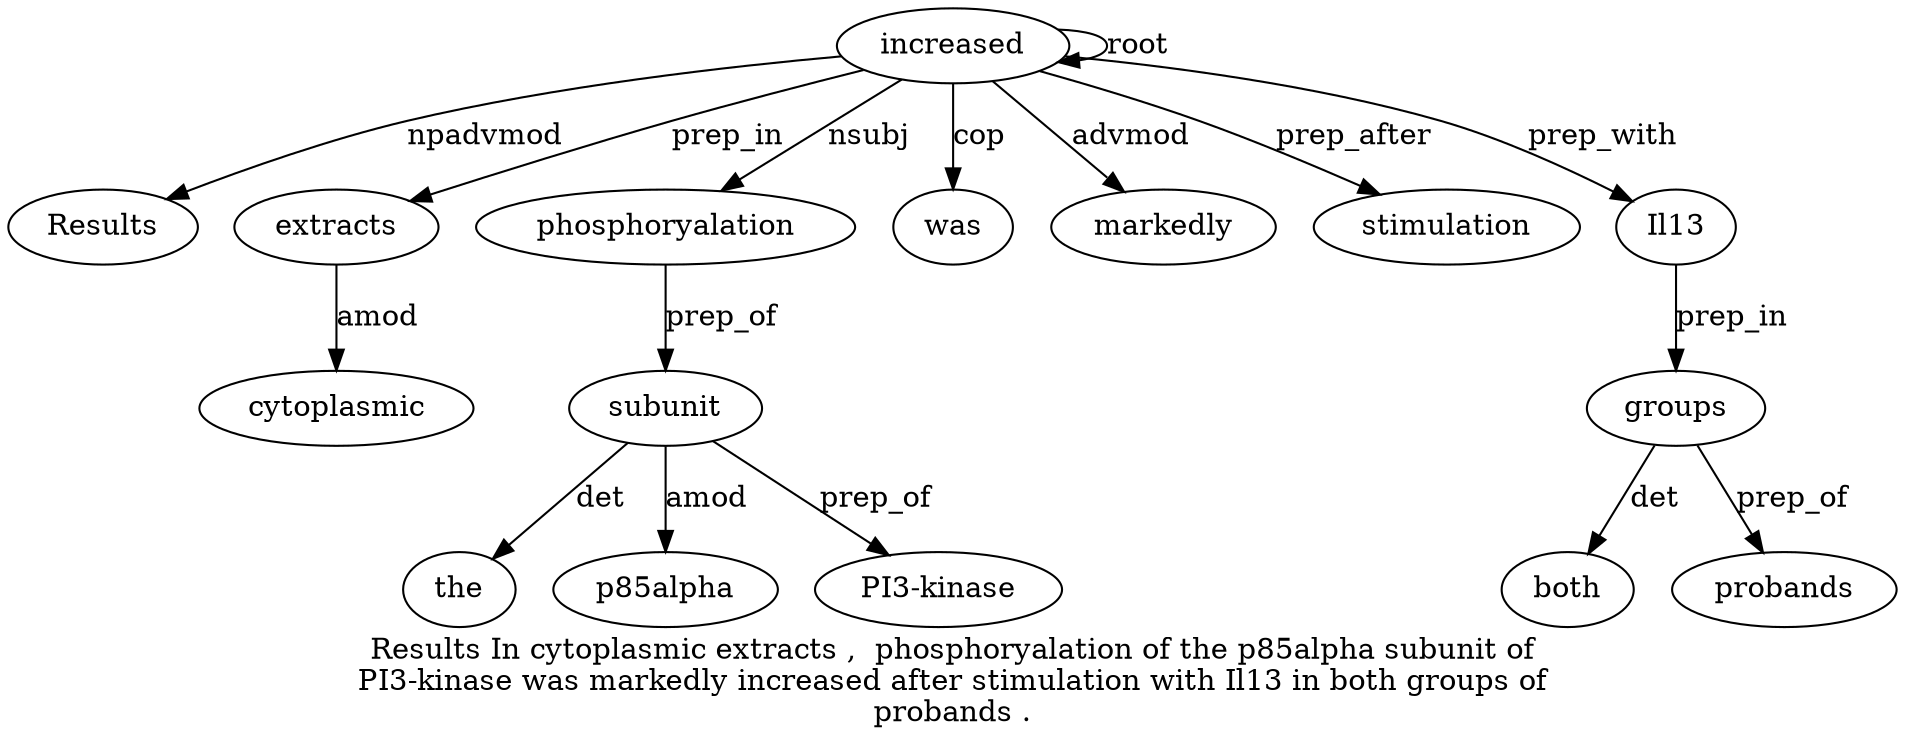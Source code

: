 digraph "Results In cytoplasmic extracts ,  phosphoryalation of the p85alpha subunit of PI3-kinase was markedly increased after stimulation with Il13 in both groups of probands ." {
label="Results In cytoplasmic extracts ,  phosphoryalation of the p85alpha subunit of
PI3-kinase was markedly increased after stimulation with Il13 in both groups of
probands .";
increased15 [style=filled, fillcolor=white, label=increased];
Results1 [style=filled, fillcolor=white, label=Results];
increased15 -> Results1  [label=npadvmod];
extracts4 [style=filled, fillcolor=white, label=extracts];
cytoplasmic3 [style=filled, fillcolor=white, label=cytoplasmic];
extracts4 -> cytoplasmic3  [label=amod];
increased15 -> extracts4  [label=prep_in];
phosphoryalation6 [style=filled, fillcolor=white, label=phosphoryalation];
increased15 -> phosphoryalation6  [label=nsubj];
subunit10 [style=filled, fillcolor=white, label=subunit];
the8 [style=filled, fillcolor=white, label=the];
subunit10 -> the8  [label=det];
p85alpha9 [style=filled, fillcolor=white, label=p85alpha];
subunit10 -> p85alpha9  [label=amod];
phosphoryalation6 -> subunit10  [label=prep_of];
"PI3-kinase12" [style=filled, fillcolor=white, label="PI3-kinase"];
subunit10 -> "PI3-kinase12"  [label=prep_of];
was13 [style=filled, fillcolor=white, label=was];
increased15 -> was13  [label=cop];
markedly14 [style=filled, fillcolor=white, label=markedly];
increased15 -> markedly14  [label=advmod];
increased15 -> increased15  [label=root];
stimulation17 [style=filled, fillcolor=white, label=stimulation];
increased15 -> stimulation17  [label=prep_after];
Il1319 [style=filled, fillcolor=white, label=Il13];
increased15 -> Il1319  [label=prep_with];
groups22 [style=filled, fillcolor=white, label=groups];
both21 [style=filled, fillcolor=white, label=both];
groups22 -> both21  [label=det];
Il1319 -> groups22  [label=prep_in];
probands24 [style=filled, fillcolor=white, label=probands];
groups22 -> probands24  [label=prep_of];
}

